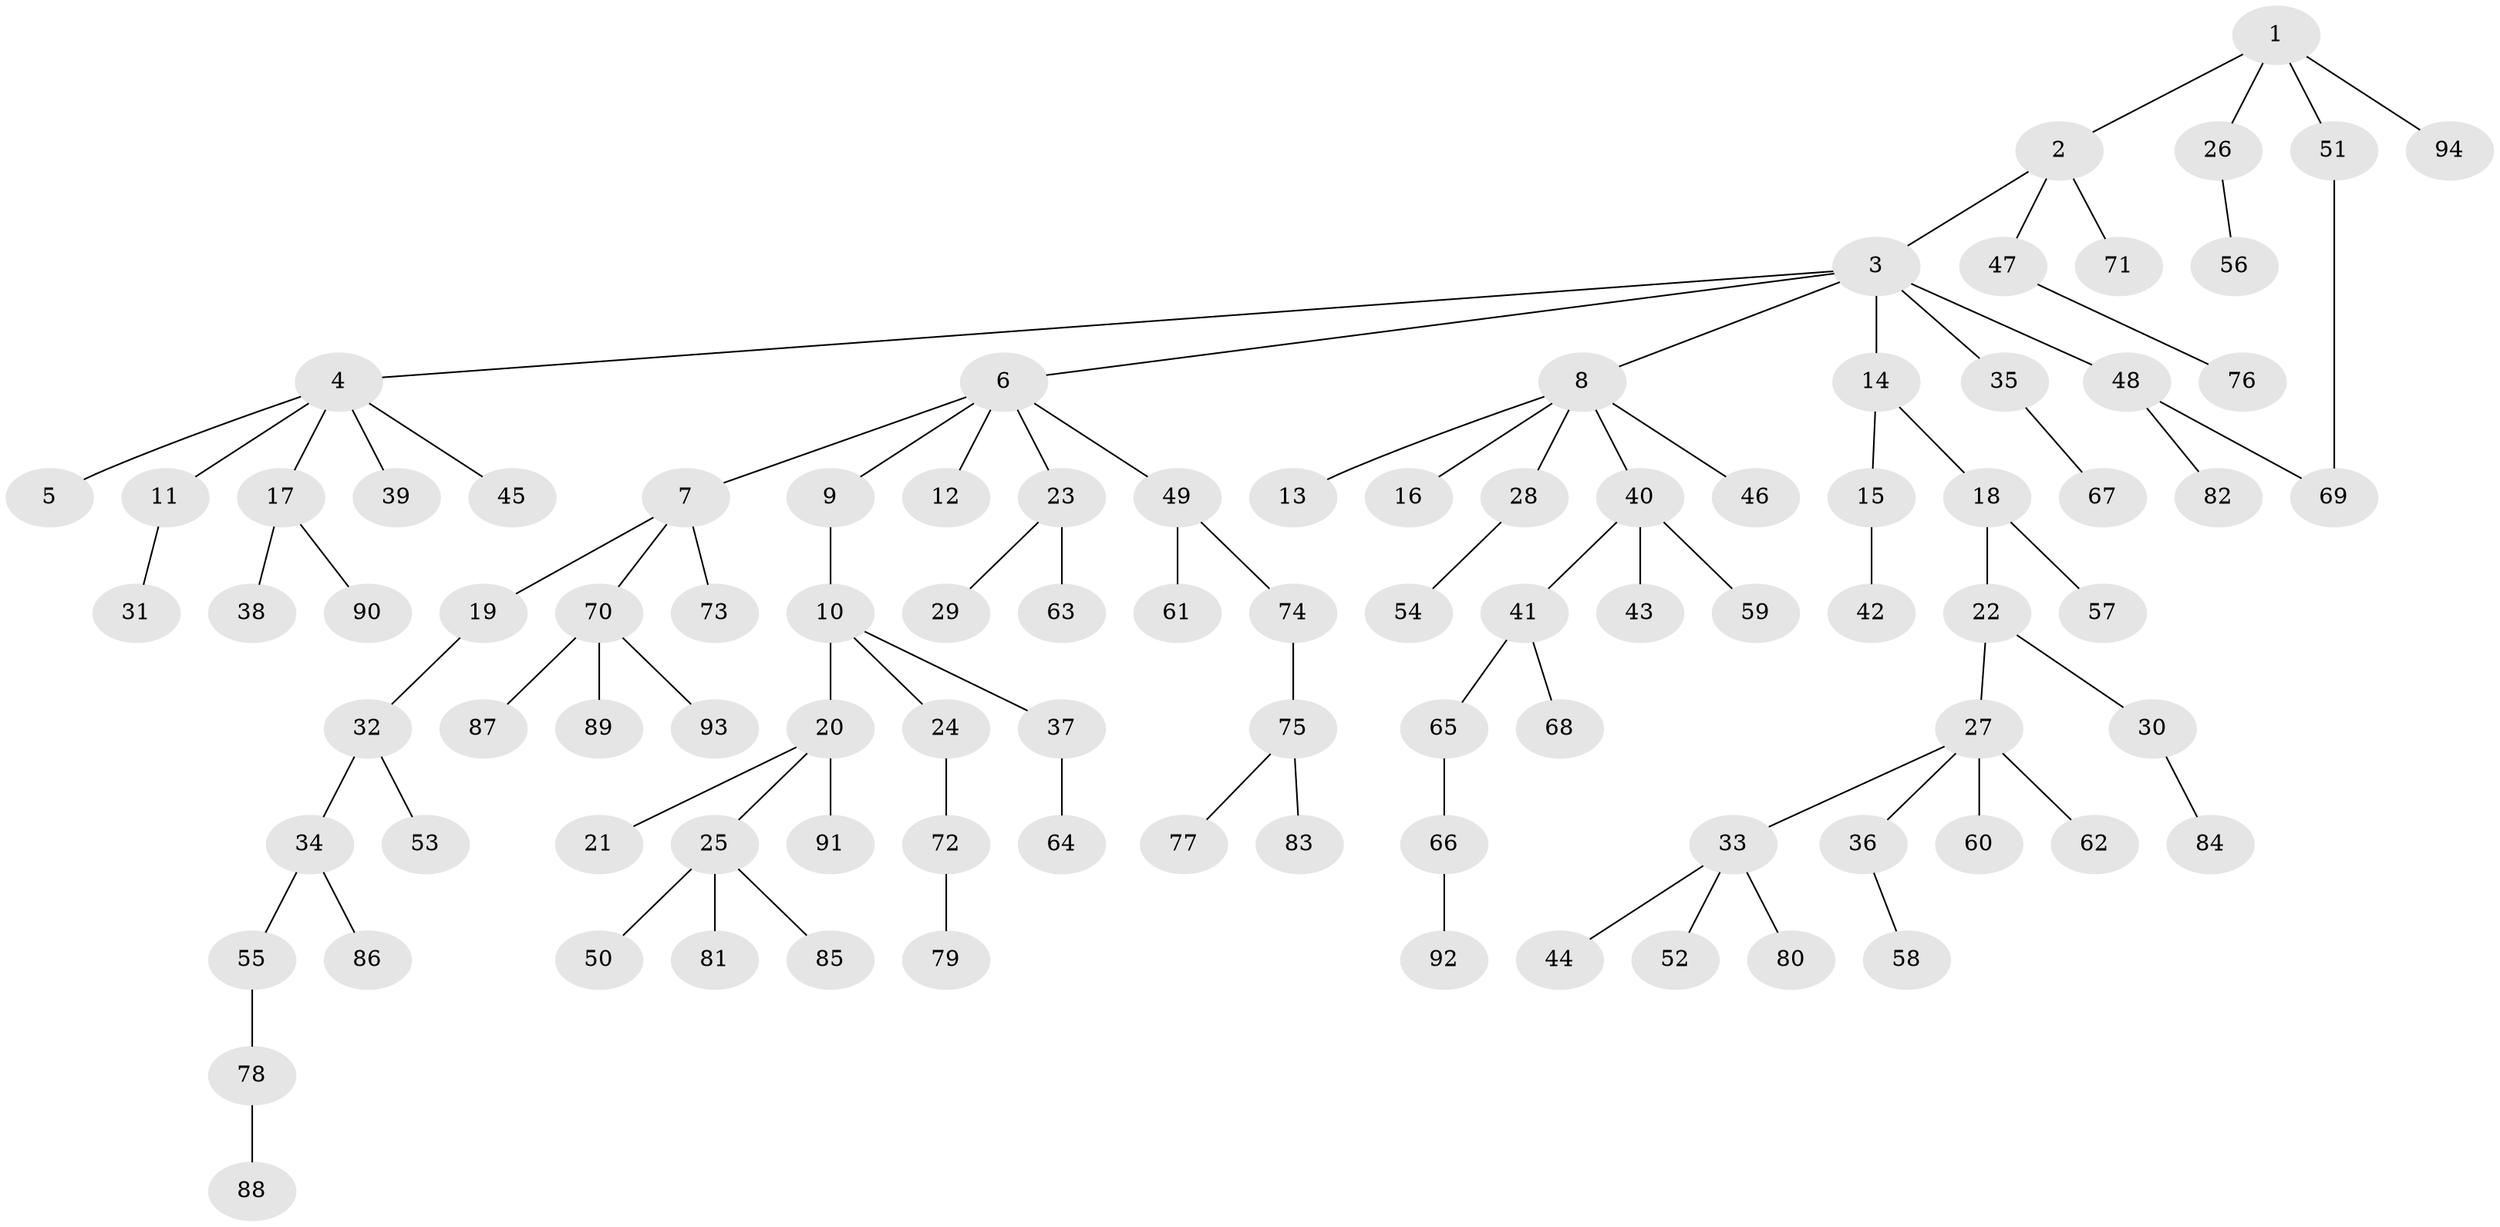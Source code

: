 // coarse degree distribution, {4: 0.06153846153846154, 8: 0.046153846153846156, 5: 0.015384615384615385, 1: 0.5846153846153846, 2: 0.15384615384615385, 3: 0.13846153846153847}
// Generated by graph-tools (version 1.1) at 2025/51/02/27/25 19:51:38]
// undirected, 94 vertices, 94 edges
graph export_dot {
graph [start="1"]
  node [color=gray90,style=filled];
  1;
  2;
  3;
  4;
  5;
  6;
  7;
  8;
  9;
  10;
  11;
  12;
  13;
  14;
  15;
  16;
  17;
  18;
  19;
  20;
  21;
  22;
  23;
  24;
  25;
  26;
  27;
  28;
  29;
  30;
  31;
  32;
  33;
  34;
  35;
  36;
  37;
  38;
  39;
  40;
  41;
  42;
  43;
  44;
  45;
  46;
  47;
  48;
  49;
  50;
  51;
  52;
  53;
  54;
  55;
  56;
  57;
  58;
  59;
  60;
  61;
  62;
  63;
  64;
  65;
  66;
  67;
  68;
  69;
  70;
  71;
  72;
  73;
  74;
  75;
  76;
  77;
  78;
  79;
  80;
  81;
  82;
  83;
  84;
  85;
  86;
  87;
  88;
  89;
  90;
  91;
  92;
  93;
  94;
  1 -- 2;
  1 -- 26;
  1 -- 51;
  1 -- 94;
  2 -- 3;
  2 -- 47;
  2 -- 71;
  3 -- 4;
  3 -- 6;
  3 -- 8;
  3 -- 14;
  3 -- 35;
  3 -- 48;
  4 -- 5;
  4 -- 11;
  4 -- 17;
  4 -- 39;
  4 -- 45;
  6 -- 7;
  6 -- 9;
  6 -- 12;
  6 -- 23;
  6 -- 49;
  7 -- 19;
  7 -- 70;
  7 -- 73;
  8 -- 13;
  8 -- 16;
  8 -- 28;
  8 -- 40;
  8 -- 46;
  9 -- 10;
  10 -- 20;
  10 -- 24;
  10 -- 37;
  11 -- 31;
  14 -- 15;
  14 -- 18;
  15 -- 42;
  17 -- 38;
  17 -- 90;
  18 -- 22;
  18 -- 57;
  19 -- 32;
  20 -- 21;
  20 -- 25;
  20 -- 91;
  22 -- 27;
  22 -- 30;
  23 -- 29;
  23 -- 63;
  24 -- 72;
  25 -- 50;
  25 -- 81;
  25 -- 85;
  26 -- 56;
  27 -- 33;
  27 -- 36;
  27 -- 60;
  27 -- 62;
  28 -- 54;
  30 -- 84;
  32 -- 34;
  32 -- 53;
  33 -- 44;
  33 -- 52;
  33 -- 80;
  34 -- 55;
  34 -- 86;
  35 -- 67;
  36 -- 58;
  37 -- 64;
  40 -- 41;
  40 -- 43;
  40 -- 59;
  41 -- 65;
  41 -- 68;
  47 -- 76;
  48 -- 69;
  48 -- 82;
  49 -- 61;
  49 -- 74;
  51 -- 69;
  55 -- 78;
  65 -- 66;
  66 -- 92;
  70 -- 87;
  70 -- 89;
  70 -- 93;
  72 -- 79;
  74 -- 75;
  75 -- 77;
  75 -- 83;
  78 -- 88;
}
